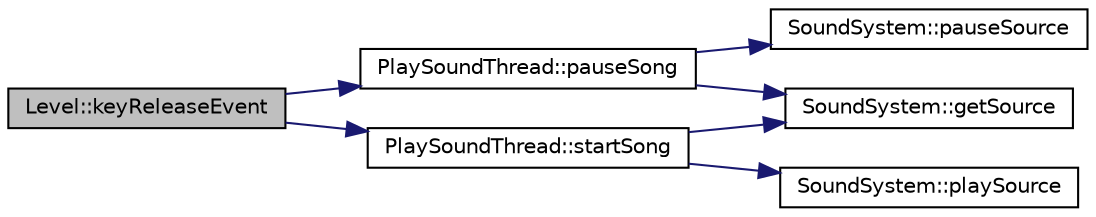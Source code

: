 digraph G
{
  edge [fontname="Helvetica",fontsize="10",labelfontname="Helvetica",labelfontsize="10"];
  node [fontname="Helvetica",fontsize="10",shape=record];
  rankdir="LR";
  Node1 [label="Level::keyReleaseEvent",height=0.2,width=0.4,color="black", fillcolor="grey75", style="filled" fontcolor="black"];
  Node1 -> Node2 [color="midnightblue",fontsize="10",style="solid",fontname="Helvetica"];
  Node2 [label="PlaySoundThread::pauseSong",height=0.2,width=0.4,color="black", fillcolor="white", style="filled",URL="$classPlaySoundThread.html#a51262722f29bba61547546072ddc9e62"];
  Node2 -> Node3 [color="midnightblue",fontsize="10",style="solid",fontname="Helvetica"];
  Node3 [label="SoundSystem::getSource",height=0.2,width=0.4,color="black", fillcolor="white", style="filled",URL="$classSoundSystem.html#af1a96ab8ff03a4f7aa8a5d306cc7aef7"];
  Node2 -> Node4 [color="midnightblue",fontsize="10",style="solid",fontname="Helvetica"];
  Node4 [label="SoundSystem::pauseSource",height=0.2,width=0.4,color="black", fillcolor="white", style="filled",URL="$classSoundSystem.html#a8d49f5ad83f99c2dbb4dc2822063b71f"];
  Node1 -> Node5 [color="midnightblue",fontsize="10",style="solid",fontname="Helvetica"];
  Node5 [label="PlaySoundThread::startSong",height=0.2,width=0.4,color="black", fillcolor="white", style="filled",URL="$classPlaySoundThread.html#a19182f3262b915dc091cebc292fca60f"];
  Node5 -> Node3 [color="midnightblue",fontsize="10",style="solid",fontname="Helvetica"];
  Node5 -> Node6 [color="midnightblue",fontsize="10",style="solid",fontname="Helvetica"];
  Node6 [label="SoundSystem::playSource",height=0.2,width=0.4,color="black", fillcolor="white", style="filled",URL="$classSoundSystem.html#a36a321e65d3e1e5af2033c42de5ff23e"];
}
